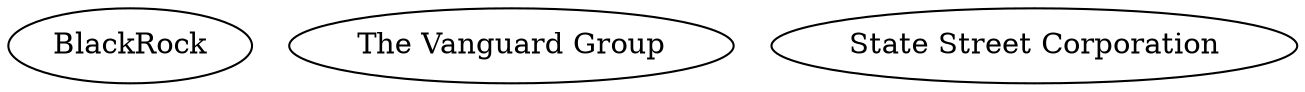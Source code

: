 graph usa {
    subgraph companies {
        b1 [
            label="BlackRock",
            full="BlackRock",
            link="https://es.wikipedia.org/wiki/BlackRock",
        ];
        tvg1 [
            label="The Vanguard Group",
            full="Vanguard",
            link="https://en.wikipedia.org/wiki/The_Vanguard_Group",
        ];
        ssc1 [
            label="State Street Corporation",
            full="State Street",
            link="https://en.wikipedia.org/wiki/State_Street_Corporation",
        ];
    };
}
